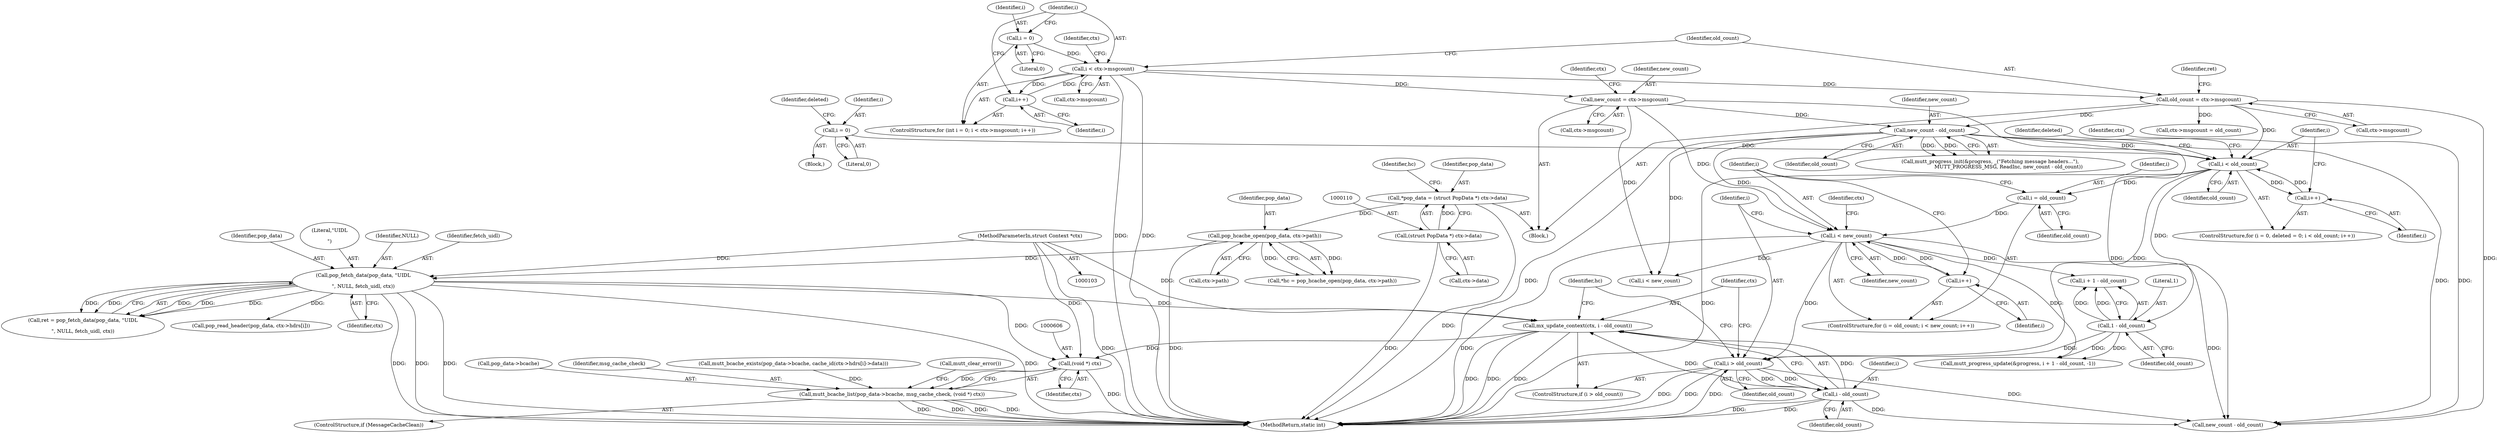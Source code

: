 digraph "0_neomutt_9bfab35522301794483f8f9ed60820bdec9be59e_1@API" {
"1000565" [label="(Call,mx_update_context(ctx, i - old_count))"];
"1000164" [label="(Call,pop_fetch_data(pop_data, \"UIDL\r\n\", NULL, fetch_uidl, ctx))"];
"1000118" [label="(Call,pop_hcache_open(pop_data, ctx->path))"];
"1000107" [label="(Call,*pop_data = (struct PopData *) ctx->data)"];
"1000109" [label="(Call,(struct PopData *) ctx->data)"];
"1000104" [label="(MethodParameterIn,struct Context *ctx)"];
"1000567" [label="(Call,i - old_count)"];
"1000562" [label="(Call,i > old_count)"];
"1000311" [label="(Call,i < new_count)"];
"1000308" [label="(Call,i = old_count)"];
"1000263" [label="(Call,i < old_count)"];
"1000266" [label="(Call,i++)"];
"1000257" [label="(Call,i = 0)"];
"1000245" [label="(Call,new_count - old_count)"];
"1000171" [label="(Call,new_count = ctx->msgcount)"];
"1000138" [label="(Call,i < ctx->msgcount)"];
"1000143" [label="(Call,i++)"];
"1000135" [label="(Call,i = 0)"];
"1000156" [label="(Call,old_count = ctx->msgcount)"];
"1000314" [label="(Call,i++)"];
"1000327" [label="(Call,1 - old_count)"];
"1000605" [label="(Call,(void *) ctx)"];
"1000600" [label="(Call,mutt_bcache_list(pop_data->bcache, msg_cache_check, (void *) ctx))"];
"1000135" [label="(Call,i = 0)"];
"1000263" [label="(Call,i < old_count)"];
"1000274" [label="(Identifier,ctx)"];
"1000598" [label="(ControlStructure,if (MessageCacheClean))"];
"1000116" [label="(Call,*hc = pop_hcache_open(pop_data, ctx->path))"];
"1000245" [label="(Call,new_count - old_count)"];
"1000156" [label="(Call,old_count = ctx->msgcount)"];
"1000163" [label="(Identifier,ret)"];
"1000604" [label="(Identifier,msg_cache_check)"];
"1000257" [label="(Call,i = 0)"];
"1000320" [label="(Identifier,ctx)"];
"1000176" [label="(Call,ctx->msgcount = old_count)"];
"1000266" [label="(Call,i++)"];
"1000107" [label="(Call,*pop_data = (struct PopData *) ctx->data)"];
"1000584" [label="(Call,i < new_count)"];
"1000165" [label="(Identifier,pop_data)"];
"1000143" [label="(Call,i++)"];
"1000605" [label="(Call,(void *) ctx)"];
"1000312" [label="(Identifier,i)"];
"1000172" [label="(Identifier,new_count)"];
"1000487" [label="(Call,mutt_bcache_exists(pop_data->bcache, cache_id(ctx->hdrs[i]->data)))"];
"1000327" [label="(Call,1 - old_count)"];
"1000118" [label="(Call,pop_hcache_open(pop_data, ctx->path))"];
"1000449" [label="(Call,pop_read_header(pop_data, ctx->hdrs[i]))"];
"1000613" [label="(MethodReturn,static int)"];
"1000166" [label="(Literal,\"UIDL\r\n\")"];
"1000104" [label="(MethodParameterIn,struct Context *ctx)"];
"1000261" [label="(Identifier,deleted)"];
"1000294" [label="(Identifier,deleted)"];
"1000328" [label="(Literal,1)"];
"1000140" [label="(Call,ctx->msgcount)"];
"1000309" [label="(Identifier,i)"];
"1000167" [label="(Identifier,NULL)"];
"1000329" [label="(Identifier,old_count)"];
"1000569" [label="(Identifier,old_count)"];
"1000149" [label="(Identifier,ctx)"];
"1000164" [label="(Call,pop_fetch_data(pop_data, \"UIDL\r\n\", NULL, fetch_uidl, ctx))"];
"1000307" [label="(ControlStructure,for (i = old_count; i < new_count; i++))"];
"1000568" [label="(Identifier,i)"];
"1000313" [label="(Identifier,new_count)"];
"1000259" [label="(Literal,0)"];
"1000566" [label="(Identifier,ctx)"];
"1000139" [label="(Identifier,i)"];
"1000267" [label="(Identifier,i)"];
"1000117" [label="(Identifier,hc)"];
"1000119" [label="(Identifier,pop_data)"];
"1000157" [label="(Identifier,old_count)"];
"1000563" [label="(Identifier,i)"];
"1000138" [label="(Call,i < ctx->msgcount)"];
"1000608" [label="(Call,mutt_clear_error())"];
"1000158" [label="(Call,ctx->msgcount)"];
"1000111" [label="(Call,ctx->data)"];
"1000311" [label="(Call,i < new_count)"];
"1000315" [label="(Identifier,i)"];
"1000169" [label="(Identifier,ctx)"];
"1000565" [label="(Call,mx_update_context(ctx, i - old_count))"];
"1000247" [label="(Identifier,old_count)"];
"1000109" [label="(Call,(struct PopData *) ctx->data)"];
"1000256" [label="(Block,)"];
"1000136" [label="(Identifier,i)"];
"1000168" [label="(Identifier,fetch_uidl)"];
"1000314" [label="(Call,i++)"];
"1000264" [label="(Identifier,i)"];
"1000322" [label="(Call,mutt_progress_update(&progress, i + 1 - old_count, -1))"];
"1000564" [label="(Identifier,old_count)"];
"1000567" [label="(Call,i - old_count)"];
"1000600" [label="(Call,mutt_bcache_list(pop_data->bcache, msg_cache_check, (void *) ctx))"];
"1000310" [label="(Identifier,old_count)"];
"1000325" [label="(Call,i + 1 - old_count)"];
"1000120" [label="(Call,ctx->path)"];
"1000144" [label="(Identifier,i)"];
"1000137" [label="(Literal,0)"];
"1000246" [label="(Identifier,new_count)"];
"1000601" [label="(Call,pop_data->bcache)"];
"1000607" [label="(Identifier,ctx)"];
"1000265" [label="(Identifier,old_count)"];
"1000162" [label="(Call,ret = pop_fetch_data(pop_data, \"UIDL\r\n\", NULL, fetch_uidl, ctx))"];
"1000562" [label="(Call,i > old_count)"];
"1000108" [label="(Identifier,pop_data)"];
"1000571" [label="(Identifier,hc)"];
"1000258" [label="(Identifier,i)"];
"1000133" [label="(ControlStructure,for (int i = 0; i < ctx->msgcount; i++))"];
"1000178" [label="(Identifier,ctx)"];
"1000173" [label="(Call,ctx->msgcount)"];
"1000238" [label="(Call,mutt_progress_init(&progress, _(\"Fetching message headers...\"),\n                       MUTT_PROGRESS_MSG, ReadInc, new_count - old_count))"];
"1000308" [label="(Call,i = old_count)"];
"1000105" [label="(Block,)"];
"1000561" [label="(ControlStructure,if (i > old_count))"];
"1000171" [label="(Call,new_count = ctx->msgcount)"];
"1000610" [label="(Call,new_count - old_count)"];
"1000255" [label="(ControlStructure,for (i = 0, deleted = 0; i < old_count; i++))"];
"1000565" -> "1000561"  [label="AST: "];
"1000565" -> "1000567"  [label="CFG: "];
"1000566" -> "1000565"  [label="AST: "];
"1000567" -> "1000565"  [label="AST: "];
"1000571" -> "1000565"  [label="CFG: "];
"1000565" -> "1000613"  [label="DDG: "];
"1000565" -> "1000613"  [label="DDG: "];
"1000565" -> "1000613"  [label="DDG: "];
"1000164" -> "1000565"  [label="DDG: "];
"1000104" -> "1000565"  [label="DDG: "];
"1000567" -> "1000565"  [label="DDG: "];
"1000567" -> "1000565"  [label="DDG: "];
"1000565" -> "1000605"  [label="DDG: "];
"1000164" -> "1000162"  [label="AST: "];
"1000164" -> "1000169"  [label="CFG: "];
"1000165" -> "1000164"  [label="AST: "];
"1000166" -> "1000164"  [label="AST: "];
"1000167" -> "1000164"  [label="AST: "];
"1000168" -> "1000164"  [label="AST: "];
"1000169" -> "1000164"  [label="AST: "];
"1000162" -> "1000164"  [label="CFG: "];
"1000164" -> "1000613"  [label="DDG: "];
"1000164" -> "1000613"  [label="DDG: "];
"1000164" -> "1000613"  [label="DDG: "];
"1000164" -> "1000613"  [label="DDG: "];
"1000164" -> "1000162"  [label="DDG: "];
"1000164" -> "1000162"  [label="DDG: "];
"1000164" -> "1000162"  [label="DDG: "];
"1000164" -> "1000162"  [label="DDG: "];
"1000164" -> "1000162"  [label="DDG: "];
"1000118" -> "1000164"  [label="DDG: "];
"1000104" -> "1000164"  [label="DDG: "];
"1000164" -> "1000449"  [label="DDG: "];
"1000164" -> "1000605"  [label="DDG: "];
"1000118" -> "1000116"  [label="AST: "];
"1000118" -> "1000120"  [label="CFG: "];
"1000119" -> "1000118"  [label="AST: "];
"1000120" -> "1000118"  [label="AST: "];
"1000116" -> "1000118"  [label="CFG: "];
"1000118" -> "1000613"  [label="DDG: "];
"1000118" -> "1000116"  [label="DDG: "];
"1000118" -> "1000116"  [label="DDG: "];
"1000107" -> "1000118"  [label="DDG: "];
"1000107" -> "1000105"  [label="AST: "];
"1000107" -> "1000109"  [label="CFG: "];
"1000108" -> "1000107"  [label="AST: "];
"1000109" -> "1000107"  [label="AST: "];
"1000117" -> "1000107"  [label="CFG: "];
"1000107" -> "1000613"  [label="DDG: "];
"1000109" -> "1000107"  [label="DDG: "];
"1000109" -> "1000111"  [label="CFG: "];
"1000110" -> "1000109"  [label="AST: "];
"1000111" -> "1000109"  [label="AST: "];
"1000109" -> "1000613"  [label="DDG: "];
"1000104" -> "1000103"  [label="AST: "];
"1000104" -> "1000613"  [label="DDG: "];
"1000104" -> "1000605"  [label="DDG: "];
"1000567" -> "1000569"  [label="CFG: "];
"1000568" -> "1000567"  [label="AST: "];
"1000569" -> "1000567"  [label="AST: "];
"1000567" -> "1000613"  [label="DDG: "];
"1000567" -> "1000613"  [label="DDG: "];
"1000562" -> "1000567"  [label="DDG: "];
"1000562" -> "1000567"  [label="DDG: "];
"1000567" -> "1000610"  [label="DDG: "];
"1000562" -> "1000561"  [label="AST: "];
"1000562" -> "1000564"  [label="CFG: "];
"1000563" -> "1000562"  [label="AST: "];
"1000564" -> "1000562"  [label="AST: "];
"1000566" -> "1000562"  [label="CFG: "];
"1000571" -> "1000562"  [label="CFG: "];
"1000562" -> "1000613"  [label="DDG: "];
"1000562" -> "1000613"  [label="DDG: "];
"1000562" -> "1000613"  [label="DDG: "];
"1000311" -> "1000562"  [label="DDG: "];
"1000327" -> "1000562"  [label="DDG: "];
"1000263" -> "1000562"  [label="DDG: "];
"1000562" -> "1000610"  [label="DDG: "];
"1000311" -> "1000307"  [label="AST: "];
"1000311" -> "1000313"  [label="CFG: "];
"1000312" -> "1000311"  [label="AST: "];
"1000313" -> "1000311"  [label="AST: "];
"1000320" -> "1000311"  [label="CFG: "];
"1000563" -> "1000311"  [label="CFG: "];
"1000311" -> "1000613"  [label="DDG: "];
"1000308" -> "1000311"  [label="DDG: "];
"1000314" -> "1000311"  [label="DDG: "];
"1000171" -> "1000311"  [label="DDG: "];
"1000245" -> "1000311"  [label="DDG: "];
"1000311" -> "1000314"  [label="DDG: "];
"1000311" -> "1000322"  [label="DDG: "];
"1000311" -> "1000325"  [label="DDG: "];
"1000311" -> "1000584"  [label="DDG: "];
"1000311" -> "1000610"  [label="DDG: "];
"1000308" -> "1000307"  [label="AST: "];
"1000308" -> "1000310"  [label="CFG: "];
"1000309" -> "1000308"  [label="AST: "];
"1000310" -> "1000308"  [label="AST: "];
"1000312" -> "1000308"  [label="CFG: "];
"1000263" -> "1000308"  [label="DDG: "];
"1000263" -> "1000255"  [label="AST: "];
"1000263" -> "1000265"  [label="CFG: "];
"1000264" -> "1000263"  [label="AST: "];
"1000265" -> "1000263"  [label="AST: "];
"1000274" -> "1000263"  [label="CFG: "];
"1000294" -> "1000263"  [label="CFG: "];
"1000263" -> "1000613"  [label="DDG: "];
"1000266" -> "1000263"  [label="DDG: "];
"1000257" -> "1000263"  [label="DDG: "];
"1000245" -> "1000263"  [label="DDG: "];
"1000156" -> "1000263"  [label="DDG: "];
"1000263" -> "1000266"  [label="DDG: "];
"1000263" -> "1000327"  [label="DDG: "];
"1000266" -> "1000255"  [label="AST: "];
"1000266" -> "1000267"  [label="CFG: "];
"1000267" -> "1000266"  [label="AST: "];
"1000264" -> "1000266"  [label="CFG: "];
"1000257" -> "1000256"  [label="AST: "];
"1000257" -> "1000259"  [label="CFG: "];
"1000258" -> "1000257"  [label="AST: "];
"1000259" -> "1000257"  [label="AST: "];
"1000261" -> "1000257"  [label="CFG: "];
"1000245" -> "1000238"  [label="AST: "];
"1000245" -> "1000247"  [label="CFG: "];
"1000246" -> "1000245"  [label="AST: "];
"1000247" -> "1000245"  [label="AST: "];
"1000238" -> "1000245"  [label="CFG: "];
"1000245" -> "1000613"  [label="DDG: "];
"1000245" -> "1000238"  [label="DDG: "];
"1000245" -> "1000238"  [label="DDG: "];
"1000171" -> "1000245"  [label="DDG: "];
"1000156" -> "1000245"  [label="DDG: "];
"1000245" -> "1000584"  [label="DDG: "];
"1000245" -> "1000610"  [label="DDG: "];
"1000245" -> "1000610"  [label="DDG: "];
"1000171" -> "1000105"  [label="AST: "];
"1000171" -> "1000173"  [label="CFG: "];
"1000172" -> "1000171"  [label="AST: "];
"1000173" -> "1000171"  [label="AST: "];
"1000178" -> "1000171"  [label="CFG: "];
"1000138" -> "1000171"  [label="DDG: "];
"1000171" -> "1000584"  [label="DDG: "];
"1000171" -> "1000610"  [label="DDG: "];
"1000138" -> "1000133"  [label="AST: "];
"1000138" -> "1000140"  [label="CFG: "];
"1000139" -> "1000138"  [label="AST: "];
"1000140" -> "1000138"  [label="AST: "];
"1000149" -> "1000138"  [label="CFG: "];
"1000157" -> "1000138"  [label="CFG: "];
"1000138" -> "1000613"  [label="DDG: "];
"1000138" -> "1000613"  [label="DDG: "];
"1000143" -> "1000138"  [label="DDG: "];
"1000135" -> "1000138"  [label="DDG: "];
"1000138" -> "1000143"  [label="DDG: "];
"1000138" -> "1000156"  [label="DDG: "];
"1000143" -> "1000133"  [label="AST: "];
"1000143" -> "1000144"  [label="CFG: "];
"1000144" -> "1000143"  [label="AST: "];
"1000139" -> "1000143"  [label="CFG: "];
"1000135" -> "1000133"  [label="AST: "];
"1000135" -> "1000137"  [label="CFG: "];
"1000136" -> "1000135"  [label="AST: "];
"1000137" -> "1000135"  [label="AST: "];
"1000139" -> "1000135"  [label="CFG: "];
"1000156" -> "1000105"  [label="AST: "];
"1000156" -> "1000158"  [label="CFG: "];
"1000157" -> "1000156"  [label="AST: "];
"1000158" -> "1000156"  [label="AST: "];
"1000163" -> "1000156"  [label="CFG: "];
"1000156" -> "1000176"  [label="DDG: "];
"1000156" -> "1000610"  [label="DDG: "];
"1000314" -> "1000307"  [label="AST: "];
"1000314" -> "1000315"  [label="CFG: "];
"1000315" -> "1000314"  [label="AST: "];
"1000312" -> "1000314"  [label="CFG: "];
"1000327" -> "1000325"  [label="AST: "];
"1000327" -> "1000329"  [label="CFG: "];
"1000328" -> "1000327"  [label="AST: "];
"1000329" -> "1000327"  [label="AST: "];
"1000325" -> "1000327"  [label="CFG: "];
"1000327" -> "1000322"  [label="DDG: "];
"1000327" -> "1000322"  [label="DDG: "];
"1000327" -> "1000325"  [label="DDG: "];
"1000327" -> "1000325"  [label="DDG: "];
"1000605" -> "1000600"  [label="AST: "];
"1000605" -> "1000607"  [label="CFG: "];
"1000606" -> "1000605"  [label="AST: "];
"1000607" -> "1000605"  [label="AST: "];
"1000600" -> "1000605"  [label="CFG: "];
"1000605" -> "1000613"  [label="DDG: "];
"1000605" -> "1000600"  [label="DDG: "];
"1000600" -> "1000598"  [label="AST: "];
"1000601" -> "1000600"  [label="AST: "];
"1000604" -> "1000600"  [label="AST: "];
"1000608" -> "1000600"  [label="CFG: "];
"1000600" -> "1000613"  [label="DDG: "];
"1000600" -> "1000613"  [label="DDG: "];
"1000600" -> "1000613"  [label="DDG: "];
"1000600" -> "1000613"  [label="DDG: "];
"1000487" -> "1000600"  [label="DDG: "];
}
